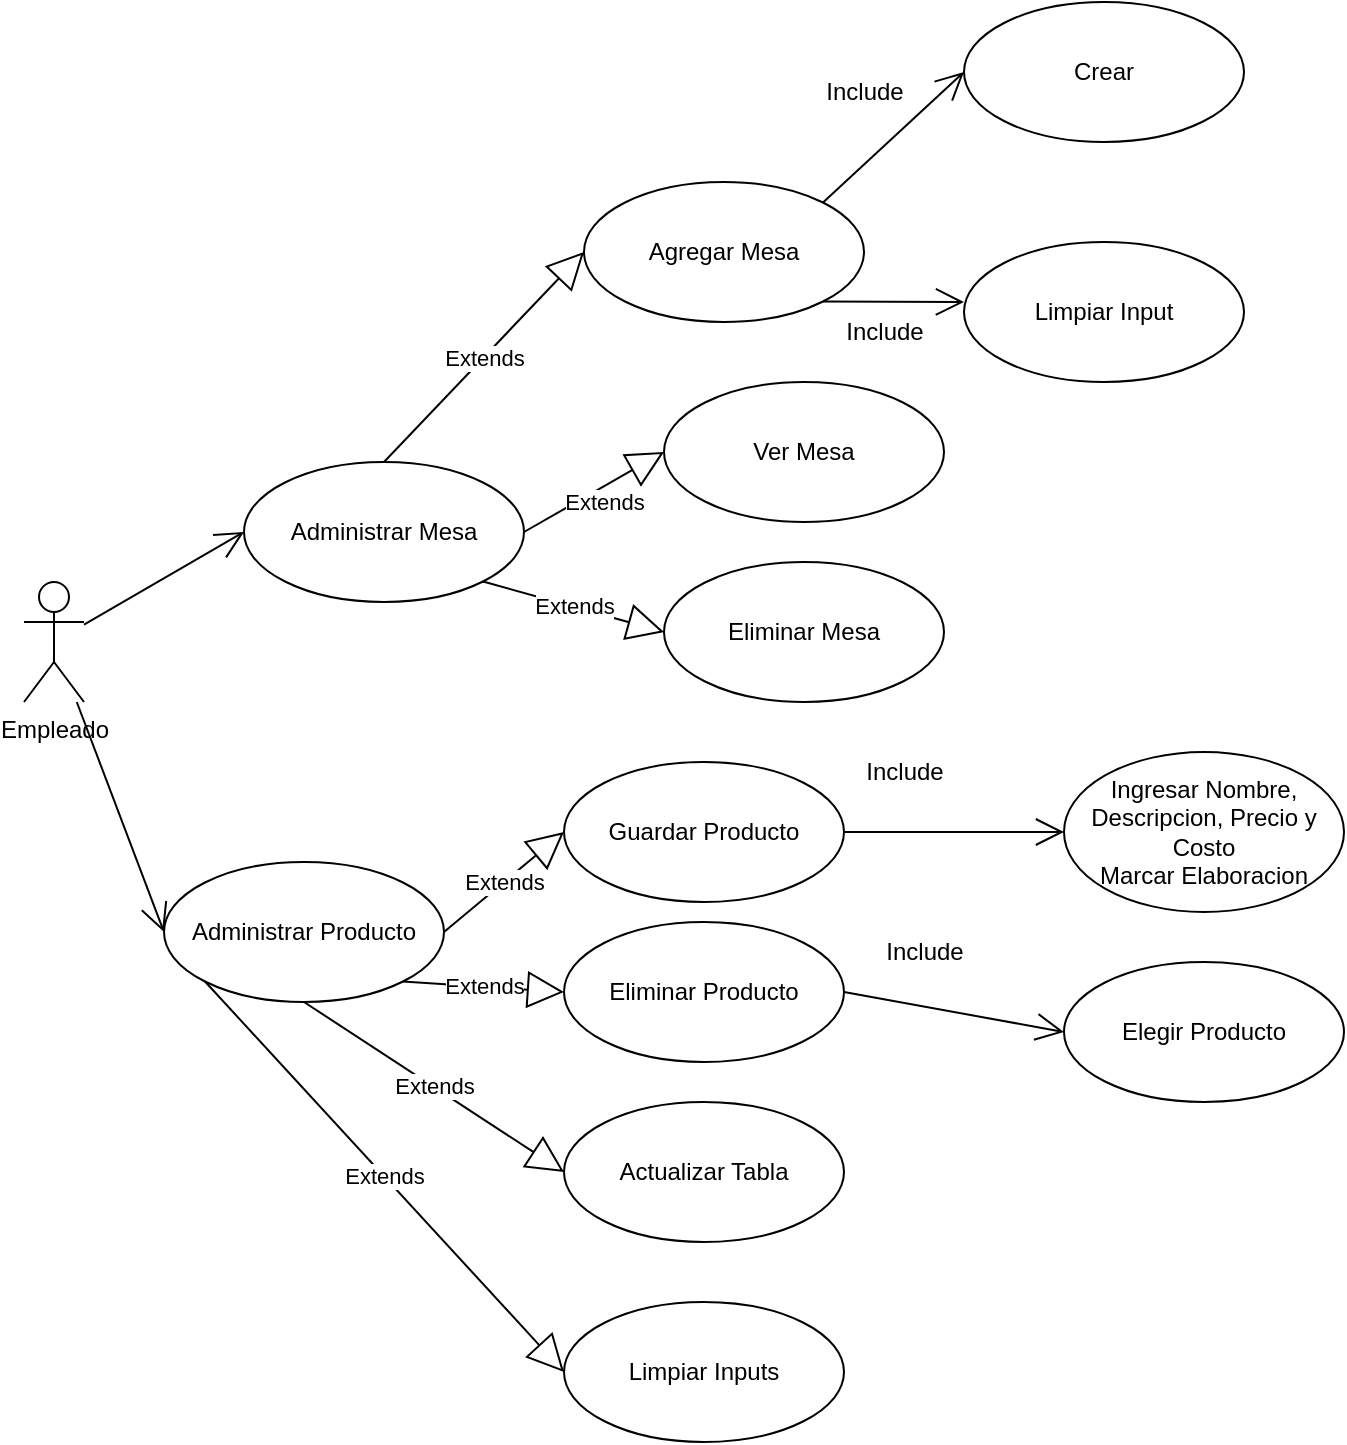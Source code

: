 <mxfile version="21.2.1" type="device">
  <diagram name="Página-1" id="BAVsSbYuj5x4EtEMXslJ">
    <mxGraphModel dx="874" dy="524" grid="1" gridSize="10" guides="1" tooltips="1" connect="1" arrows="1" fold="1" page="1" pageScale="1" pageWidth="827" pageHeight="1169" math="0" shadow="0">
      <root>
        <mxCell id="0" />
        <mxCell id="1" parent="0" />
        <mxCell id="8mHDug3tUDTgRn8Re_kE-1" value="Empleado" style="shape=umlActor;verticalLabelPosition=bottom;verticalAlign=top;html=1;outlineConnect=0;" parent="1" vertex="1">
          <mxGeometry x="50" y="300" width="30" height="60" as="geometry" />
        </mxCell>
        <mxCell id="8mHDug3tUDTgRn8Re_kE-3" value="Administrar Mesa" style="ellipse;whiteSpace=wrap;html=1;" parent="1" vertex="1">
          <mxGeometry x="160.0" y="240" width="140" height="70" as="geometry" />
        </mxCell>
        <mxCell id="8mHDug3tUDTgRn8Re_kE-4" value="Extends" style="endArrow=block;endSize=16;endFill=0;html=1;rounded=0;exitX=1;exitY=0.5;exitDx=0;exitDy=0;entryX=0;entryY=0.5;entryDx=0;entryDy=0;" parent="1" source="8mHDug3tUDTgRn8Re_kE-3" target="8mHDug3tUDTgRn8Re_kE-8" edge="1">
          <mxGeometry x="0.024" y="-7" width="160" relative="1" as="geometry">
            <mxPoint x="240" y="110" as="sourcePoint" />
            <mxPoint x="330" y="80" as="targetPoint" />
            <mxPoint as="offset" />
          </mxGeometry>
        </mxCell>
        <mxCell id="8mHDug3tUDTgRn8Re_kE-6" value="Agregar Mesa" style="ellipse;whiteSpace=wrap;html=1;" parent="1" vertex="1">
          <mxGeometry x="330" y="100" width="140" height="70" as="geometry" />
        </mxCell>
        <mxCell id="8mHDug3tUDTgRn8Re_kE-8" value="Ver Mesa" style="ellipse;whiteSpace=wrap;html=1;" parent="1" vertex="1">
          <mxGeometry x="370" y="200" width="140" height="70" as="geometry" />
        </mxCell>
        <mxCell id="8mHDug3tUDTgRn8Re_kE-9" value="Extends" style="endArrow=block;endSize=16;endFill=0;html=1;rounded=0;exitX=0.5;exitY=0;exitDx=0;exitDy=0;entryX=0;entryY=0.5;entryDx=0;entryDy=0;" parent="1" source="8mHDug3tUDTgRn8Re_kE-3" target="8mHDug3tUDTgRn8Re_kE-6" edge="1">
          <mxGeometry width="160" relative="1" as="geometry">
            <mxPoint x="60" y="100" as="sourcePoint" />
            <mxPoint x="220" y="100" as="targetPoint" />
          </mxGeometry>
        </mxCell>
        <mxCell id="8mHDug3tUDTgRn8Re_kE-10" value="Extends" style="endArrow=block;endSize=16;endFill=0;html=1;rounded=0;exitX=1;exitY=1;exitDx=0;exitDy=0;entryX=0;entryY=0.5;entryDx=0;entryDy=0;" parent="1" source="8mHDug3tUDTgRn8Re_kE-3" target="8mHDug3tUDTgRn8Re_kE-11" edge="1">
          <mxGeometry width="160" relative="1" as="geometry">
            <mxPoint x="254" y="290" as="sourcePoint" />
            <mxPoint x="414" y="290" as="targetPoint" />
          </mxGeometry>
        </mxCell>
        <mxCell id="8mHDug3tUDTgRn8Re_kE-11" value="Eliminar Mesa" style="ellipse;whiteSpace=wrap;html=1;" parent="1" vertex="1">
          <mxGeometry x="370" y="290" width="140" height="70" as="geometry" />
        </mxCell>
        <mxCell id="8mHDug3tUDTgRn8Re_kE-12" value="Crear" style="ellipse;whiteSpace=wrap;html=1;" parent="1" vertex="1">
          <mxGeometry x="520" y="10" width="140" height="70" as="geometry" />
        </mxCell>
        <mxCell id="8mHDug3tUDTgRn8Re_kE-15" value="Limpiar Input" style="ellipse;whiteSpace=wrap;html=1;" parent="1" vertex="1">
          <mxGeometry x="520" y="130" width="140" height="70" as="geometry" />
        </mxCell>
        <mxCell id="8mHDug3tUDTgRn8Re_kE-16" value="" style="endArrow=open;endFill=1;endSize=12;html=1;rounded=0;exitX=1;exitY=0;exitDx=0;exitDy=0;entryX=0;entryY=0.5;entryDx=0;entryDy=0;" parent="1" source="8mHDug3tUDTgRn8Re_kE-6" target="8mHDug3tUDTgRn8Re_kE-12" edge="1">
          <mxGeometry width="160" relative="1" as="geometry">
            <mxPoint x="490" y="120" as="sourcePoint" />
            <mxPoint x="650" y="120" as="targetPoint" />
          </mxGeometry>
        </mxCell>
        <mxCell id="8mHDug3tUDTgRn8Re_kE-17" value="" style="endArrow=open;endFill=1;endSize=12;html=1;rounded=0;exitX=1;exitY=1;exitDx=0;exitDy=0;entryX=0;entryY=0.429;entryDx=0;entryDy=0;entryPerimeter=0;" parent="1" source="8mHDug3tUDTgRn8Re_kE-6" target="8mHDug3tUDTgRn8Re_kE-15" edge="1">
          <mxGeometry width="160" relative="1" as="geometry">
            <mxPoint x="530" y="130" as="sourcePoint" />
            <mxPoint x="690" y="130" as="targetPoint" />
          </mxGeometry>
        </mxCell>
        <mxCell id="8mHDug3tUDTgRn8Re_kE-18" value="Include" style="text;html=1;align=center;verticalAlign=middle;resizable=0;points=[];autosize=1;strokeColor=none;fillColor=none;" parent="1" vertex="1">
          <mxGeometry x="450" y="160" width="60" height="30" as="geometry" />
        </mxCell>
        <mxCell id="8mHDug3tUDTgRn8Re_kE-20" value="Include" style="text;html=1;align=center;verticalAlign=middle;resizable=0;points=[];autosize=1;strokeColor=none;fillColor=none;" parent="1" vertex="1">
          <mxGeometry x="440" y="40" width="60" height="30" as="geometry" />
        </mxCell>
        <mxCell id="8mHDug3tUDTgRn8Re_kE-21" value="" style="endArrow=open;endFill=1;endSize=12;html=1;rounded=0;entryX=0;entryY=0.5;entryDx=0;entryDy=0;" parent="1" source="8mHDug3tUDTgRn8Re_kE-1" target="8mHDug3tUDTgRn8Re_kE-3" edge="1">
          <mxGeometry width="160" relative="1" as="geometry">
            <mxPoint x="140" y="290" as="sourcePoint" />
            <mxPoint x="300" y="290" as="targetPoint" />
          </mxGeometry>
        </mxCell>
        <mxCell id="8mHDug3tUDTgRn8Re_kE-22" value="" style="endArrow=open;endFill=1;endSize=12;html=1;rounded=0;entryX=0;entryY=0.5;entryDx=0;entryDy=0;" parent="1" source="8mHDug3tUDTgRn8Re_kE-1" target="8mHDug3tUDTgRn8Re_kE-23" edge="1">
          <mxGeometry width="160" relative="1" as="geometry">
            <mxPoint x="130" y="390" as="sourcePoint" />
            <mxPoint x="160" y="360" as="targetPoint" />
          </mxGeometry>
        </mxCell>
        <mxCell id="8mHDug3tUDTgRn8Re_kE-23" value="Administrar Producto" style="ellipse;whiteSpace=wrap;html=1;" parent="1" vertex="1">
          <mxGeometry x="120.0" y="440" width="140" height="70" as="geometry" />
        </mxCell>
        <mxCell id="8mHDug3tUDTgRn8Re_kE-24" value="Extends" style="endArrow=block;endSize=16;endFill=0;html=1;rounded=0;exitX=1;exitY=0.5;exitDx=0;exitDy=0;entryX=0;entryY=0.5;entryDx=0;entryDy=0;" parent="1" source="8mHDug3tUDTgRn8Re_kE-23" target="8mHDug3tUDTgRn8Re_kE-25" edge="1">
          <mxGeometry width="160" relative="1" as="geometry">
            <mxPoint x="340" y="410" as="sourcePoint" />
            <mxPoint x="440" y="410" as="targetPoint" />
          </mxGeometry>
        </mxCell>
        <mxCell id="8mHDug3tUDTgRn8Re_kE-25" value="Guardar Producto" style="ellipse;whiteSpace=wrap;html=1;" parent="1" vertex="1">
          <mxGeometry x="320" y="390" width="140" height="70" as="geometry" />
        </mxCell>
        <mxCell id="8mHDug3tUDTgRn8Re_kE-26" value="" style="endArrow=open;endFill=1;endSize=12;html=1;rounded=0;exitX=1;exitY=0.5;exitDx=0;exitDy=0;entryX=0;entryY=0.5;entryDx=0;entryDy=0;" parent="1" source="8mHDug3tUDTgRn8Re_kE-25" target="8mHDug3tUDTgRn8Re_kE-27" edge="1">
          <mxGeometry width="160" relative="1" as="geometry">
            <mxPoint x="610" y="410" as="sourcePoint" />
            <mxPoint x="700" y="405" as="targetPoint" />
          </mxGeometry>
        </mxCell>
        <mxCell id="8mHDug3tUDTgRn8Re_kE-27" value="Ingresar Nombre, Descripcion, Precio y Costo&lt;br&gt;Marcar Elaboracion&lt;br&gt;" style="ellipse;whiteSpace=wrap;html=1;" parent="1" vertex="1">
          <mxGeometry x="570" y="385" width="140" height="80" as="geometry" />
        </mxCell>
        <mxCell id="8mHDug3tUDTgRn8Re_kE-28" value="Include" style="text;html=1;align=center;verticalAlign=middle;resizable=0;points=[];autosize=1;strokeColor=none;fillColor=none;" parent="1" vertex="1">
          <mxGeometry x="460" y="380" width="60" height="30" as="geometry" />
        </mxCell>
        <mxCell id="15enL0nu7c8-bWv4miCj-1" value="Extends" style="endArrow=block;endSize=16;endFill=0;html=1;rounded=0;exitX=1;exitY=1;exitDx=0;exitDy=0;entryX=0;entryY=0.5;entryDx=0;entryDy=0;" edge="1" parent="1" source="8mHDug3tUDTgRn8Re_kE-23" target="15enL0nu7c8-bWv4miCj-2">
          <mxGeometry width="160" relative="1" as="geometry">
            <mxPoint x="290" y="500" as="sourcePoint" />
            <mxPoint x="400" y="480" as="targetPoint" />
          </mxGeometry>
        </mxCell>
        <mxCell id="15enL0nu7c8-bWv4miCj-2" value="Eliminar Producto" style="ellipse;whiteSpace=wrap;html=1;" vertex="1" parent="1">
          <mxGeometry x="320" y="470" width="140" height="70" as="geometry" />
        </mxCell>
        <mxCell id="15enL0nu7c8-bWv4miCj-3" value="" style="endArrow=open;endFill=1;endSize=12;html=1;rounded=0;exitX=1;exitY=0.5;exitDx=0;exitDy=0;entryX=0;entryY=0.5;entryDx=0;entryDy=0;" edge="1" parent="1" source="15enL0nu7c8-bWv4miCj-2" target="15enL0nu7c8-bWv4miCj-4">
          <mxGeometry width="160" relative="1" as="geometry">
            <mxPoint x="610" y="500" as="sourcePoint" />
            <mxPoint x="680" y="505" as="targetPoint" />
          </mxGeometry>
        </mxCell>
        <mxCell id="15enL0nu7c8-bWv4miCj-4" value="Elegir Producto" style="ellipse;whiteSpace=wrap;html=1;" vertex="1" parent="1">
          <mxGeometry x="570" y="490" width="140" height="70" as="geometry" />
        </mxCell>
        <mxCell id="15enL0nu7c8-bWv4miCj-5" value="Include" style="text;html=1;align=center;verticalAlign=middle;resizable=0;points=[];autosize=1;strokeColor=none;fillColor=none;" vertex="1" parent="1">
          <mxGeometry x="470" y="470" width="60" height="30" as="geometry" />
        </mxCell>
        <mxCell id="15enL0nu7c8-bWv4miCj-6" value="Extends" style="endArrow=block;endSize=16;endFill=0;html=1;rounded=0;exitX=0.5;exitY=1;exitDx=0;exitDy=0;entryX=0;entryY=0.5;entryDx=0;entryDy=0;" edge="1" parent="1" source="8mHDug3tUDTgRn8Re_kE-23" target="15enL0nu7c8-bWv4miCj-7">
          <mxGeometry width="160" relative="1" as="geometry">
            <mxPoint x="230" y="570" as="sourcePoint" />
            <mxPoint x="360" y="560" as="targetPoint" />
          </mxGeometry>
        </mxCell>
        <mxCell id="15enL0nu7c8-bWv4miCj-7" value="Actualizar Tabla" style="ellipse;whiteSpace=wrap;html=1;" vertex="1" parent="1">
          <mxGeometry x="320" y="560" width="140" height="70" as="geometry" />
        </mxCell>
        <mxCell id="15enL0nu7c8-bWv4miCj-9" value="Extends" style="endArrow=block;endSize=16;endFill=0;html=1;rounded=0;exitX=0;exitY=1;exitDx=0;exitDy=0;entryX=0;entryY=0.5;entryDx=0;entryDy=0;" edge="1" parent="1" source="8mHDug3tUDTgRn8Re_kE-23" target="15enL0nu7c8-bWv4miCj-10">
          <mxGeometry width="160" relative="1" as="geometry">
            <mxPoint x="160" y="580" as="sourcePoint" />
            <mxPoint x="300" y="660" as="targetPoint" />
          </mxGeometry>
        </mxCell>
        <mxCell id="15enL0nu7c8-bWv4miCj-10" value="Limpiar Inputs" style="ellipse;whiteSpace=wrap;html=1;" vertex="1" parent="1">
          <mxGeometry x="320" y="660" width="140" height="70" as="geometry" />
        </mxCell>
      </root>
    </mxGraphModel>
  </diagram>
</mxfile>
